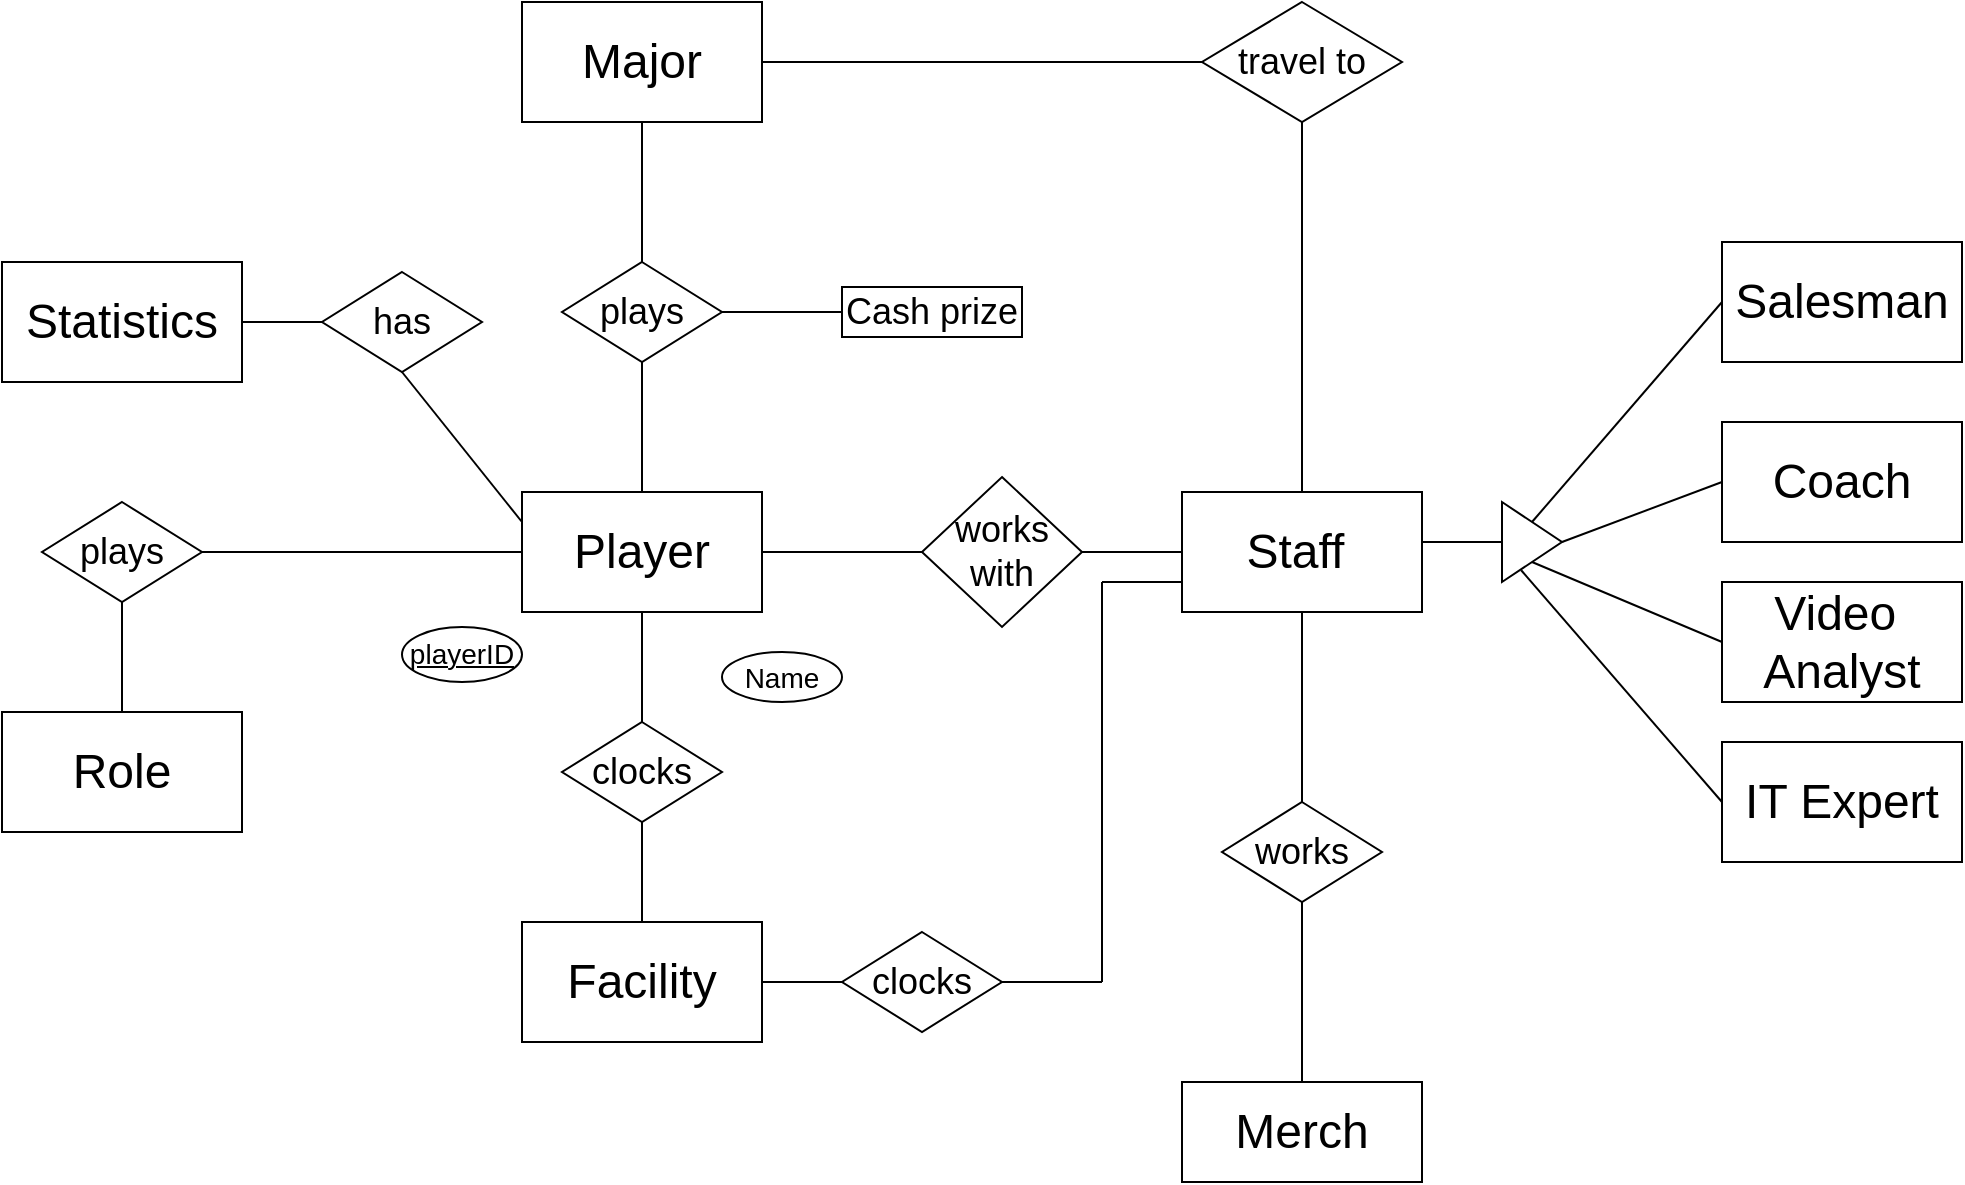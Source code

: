 <mxfile version="24.4.10" type="github">
  <diagram name="Page-1" id="mpO6CN6qQZyS7VdnXvxC">
    <mxGraphModel dx="643" dy="545" grid="1" gridSize="10" guides="1" tooltips="1" connect="1" arrows="1" fold="1" page="1" pageScale="1" pageWidth="1100" pageHeight="850" math="0" shadow="0">
      <root>
        <mxCell id="0" />
        <mxCell id="1" parent="0" />
        <mxCell id="7F4NbGWEjHwFpx8pUK05-1" value="&lt;font style=&quot;font-size: 24px;&quot;&gt;Player&lt;/font&gt;" style="rounded=0;whiteSpace=wrap;html=1;" vertex="1" parent="1">
          <mxGeometry x="310" y="365" width="120" height="60" as="geometry" />
        </mxCell>
        <mxCell id="7F4NbGWEjHwFpx8pUK05-2" value="&lt;font style=&quot;font-size: 24px;&quot;&gt;Major&lt;/font&gt;" style="rounded=0;whiteSpace=wrap;html=1;" vertex="1" parent="1">
          <mxGeometry x="310" y="120" width="120" height="60" as="geometry" />
        </mxCell>
        <mxCell id="7F4NbGWEjHwFpx8pUK05-3" value="&lt;font style=&quot;font-size: 24px;&quot;&gt;Statistics&lt;/font&gt;" style="rounded=0;whiteSpace=wrap;html=1;" vertex="1" parent="1">
          <mxGeometry x="50" y="250" width="120" height="60" as="geometry" />
        </mxCell>
        <mxCell id="7F4NbGWEjHwFpx8pUK05-4" value="&lt;font style=&quot;font-size: 24px;&quot;&gt;Facility&lt;/font&gt;" style="rounded=0;whiteSpace=wrap;html=1;" vertex="1" parent="1">
          <mxGeometry x="310" y="580" width="120" height="60" as="geometry" />
        </mxCell>
        <mxCell id="7F4NbGWEjHwFpx8pUK05-5" value="&lt;font style=&quot;font-size: 24px;&quot;&gt;Staff&amp;nbsp;&lt;/font&gt;" style="rounded=0;whiteSpace=wrap;html=1;" vertex="1" parent="1">
          <mxGeometry x="640" y="365" width="120" height="60" as="geometry" />
        </mxCell>
        <mxCell id="7F4NbGWEjHwFpx8pUK05-7" value="&lt;font style=&quot;font-size: 24px;&quot;&gt;Merch&lt;/font&gt;" style="rounded=0;whiteSpace=wrap;html=1;" vertex="1" parent="1">
          <mxGeometry x="640" y="660" width="120" height="50" as="geometry" />
        </mxCell>
        <mxCell id="7F4NbGWEjHwFpx8pUK05-8" value="&lt;font style=&quot;font-size: 24px;&quot;&gt;Salesman&lt;/font&gt;" style="rounded=0;whiteSpace=wrap;html=1;" vertex="1" parent="1">
          <mxGeometry x="910" y="240" width="120" height="60" as="geometry" />
        </mxCell>
        <mxCell id="7F4NbGWEjHwFpx8pUK05-9" value="&lt;font style=&quot;font-size: 24px;&quot;&gt;Coach&lt;/font&gt;" style="rounded=0;whiteSpace=wrap;html=1;" vertex="1" parent="1">
          <mxGeometry x="910" y="330" width="120" height="60" as="geometry" />
        </mxCell>
        <mxCell id="7F4NbGWEjHwFpx8pUK05-10" value="&lt;font style=&quot;font-size: 24px;&quot;&gt;Video&amp;nbsp;&lt;/font&gt;&lt;div&gt;&lt;font style=&quot;font-size: 24px;&quot;&gt;Analyst&lt;/font&gt;&lt;/div&gt;" style="rounded=0;whiteSpace=wrap;html=1;" vertex="1" parent="1">
          <mxGeometry x="910" y="410" width="120" height="60" as="geometry" />
        </mxCell>
        <mxCell id="7F4NbGWEjHwFpx8pUK05-11" value="&lt;font style=&quot;font-size: 24px;&quot;&gt;IT Expert&lt;/font&gt;" style="rounded=0;whiteSpace=wrap;html=1;" vertex="1" parent="1">
          <mxGeometry x="910" y="490" width="120" height="60" as="geometry" />
        </mxCell>
        <mxCell id="7F4NbGWEjHwFpx8pUK05-12" value="&lt;font style=&quot;font-size: 24px;&quot;&gt;Role&lt;/font&gt;" style="rounded=0;whiteSpace=wrap;html=1;" vertex="1" parent="1">
          <mxGeometry x="50" y="475" width="120" height="60" as="geometry" />
        </mxCell>
        <mxCell id="7F4NbGWEjHwFpx8pUK05-13" value="&lt;font style=&quot;font-size: 18px;&quot;&gt;plays&lt;/font&gt;" style="rhombus;whiteSpace=wrap;html=1;" vertex="1" parent="1">
          <mxGeometry x="330" y="250" width="80" height="50" as="geometry" />
        </mxCell>
        <mxCell id="7F4NbGWEjHwFpx8pUK05-14" value="&lt;font style=&quot;font-size: 18px;&quot;&gt;Cash prize&lt;/font&gt;" style="rounded=0;whiteSpace=wrap;html=1;" vertex="1" parent="1">
          <mxGeometry x="470" y="262.5" width="90" height="25" as="geometry" />
        </mxCell>
        <mxCell id="7F4NbGWEjHwFpx8pUK05-15" value="&lt;font style=&quot;font-size: 18px;&quot;&gt;clocks&lt;/font&gt;" style="rhombus;whiteSpace=wrap;html=1;" vertex="1" parent="1">
          <mxGeometry x="330" y="480" width="80" height="50" as="geometry" />
        </mxCell>
        <mxCell id="7F4NbGWEjHwFpx8pUK05-16" value="&lt;font style=&quot;font-size: 18px;&quot;&gt;clocks&lt;/font&gt;" style="rhombus;whiteSpace=wrap;html=1;" vertex="1" parent="1">
          <mxGeometry x="470" y="585" width="80" height="50" as="geometry" />
        </mxCell>
        <mxCell id="7F4NbGWEjHwFpx8pUK05-17" value="&lt;font style=&quot;font-size: 18px;&quot;&gt;works&lt;/font&gt;" style="rhombus;whiteSpace=wrap;html=1;" vertex="1" parent="1">
          <mxGeometry x="660" y="520" width="80" height="50" as="geometry" />
        </mxCell>
        <mxCell id="7F4NbGWEjHwFpx8pUK05-18" value="" style="triangle;whiteSpace=wrap;html=1;" vertex="1" parent="1">
          <mxGeometry x="800" y="370" width="30" height="40" as="geometry" />
        </mxCell>
        <mxCell id="7F4NbGWEjHwFpx8pUK05-19" value="&lt;font style=&quot;font-size: 18px;&quot;&gt;has&lt;/font&gt;" style="rhombus;whiteSpace=wrap;html=1;" vertex="1" parent="1">
          <mxGeometry x="210" y="255" width="80" height="50" as="geometry" />
        </mxCell>
        <mxCell id="7F4NbGWEjHwFpx8pUK05-20" value="&lt;font style=&quot;font-size: 18px;&quot;&gt;plays&lt;/font&gt;" style="rhombus;whiteSpace=wrap;html=1;" vertex="1" parent="1">
          <mxGeometry x="70" y="370" width="80" height="50" as="geometry" />
        </mxCell>
        <mxCell id="7F4NbGWEjHwFpx8pUK05-21" value="&lt;font style=&quot;font-size: 18px;&quot;&gt;travel to&lt;/font&gt;" style="rhombus;whiteSpace=wrap;html=1;" vertex="1" parent="1">
          <mxGeometry x="650" y="120" width="100" height="60" as="geometry" />
        </mxCell>
        <mxCell id="7F4NbGWEjHwFpx8pUK05-22" value="" style="endArrow=none;html=1;rounded=0;exitX=0.5;exitY=1;exitDx=0;exitDy=0;entryX=0.5;entryY=0;entryDx=0;entryDy=0;" edge="1" parent="1" source="7F4NbGWEjHwFpx8pUK05-1" target="7F4NbGWEjHwFpx8pUK05-15">
          <mxGeometry width="50" height="50" relative="1" as="geometry">
            <mxPoint x="410" y="500" as="sourcePoint" />
            <mxPoint x="460" y="450" as="targetPoint" />
          </mxGeometry>
        </mxCell>
        <mxCell id="7F4NbGWEjHwFpx8pUK05-23" value="" style="endArrow=none;html=1;rounded=0;entryX=0.5;entryY=0;entryDx=0;entryDy=0;" edge="1" parent="1" target="7F4NbGWEjHwFpx8pUK05-4">
          <mxGeometry width="50" height="50" relative="1" as="geometry">
            <mxPoint x="370" y="530" as="sourcePoint" />
            <mxPoint x="380" y="490" as="targetPoint" />
          </mxGeometry>
        </mxCell>
        <mxCell id="7F4NbGWEjHwFpx8pUK05-24" value="" style="endArrow=none;html=1;rounded=0;exitX=0;exitY=0.5;exitDx=0;exitDy=0;entryX=1;entryY=0.5;entryDx=0;entryDy=0;" edge="1" parent="1" source="7F4NbGWEjHwFpx8pUK05-1" target="7F4NbGWEjHwFpx8pUK05-20">
          <mxGeometry width="50" height="50" relative="1" as="geometry">
            <mxPoint x="390" y="445" as="sourcePoint" />
            <mxPoint x="390" y="500" as="targetPoint" />
          </mxGeometry>
        </mxCell>
        <mxCell id="7F4NbGWEjHwFpx8pUK05-25" value="" style="endArrow=none;html=1;rounded=0;exitX=0.5;exitY=1;exitDx=0;exitDy=0;entryX=0.5;entryY=0;entryDx=0;entryDy=0;" edge="1" parent="1" source="7F4NbGWEjHwFpx8pUK05-20" target="7F4NbGWEjHwFpx8pUK05-12">
          <mxGeometry width="50" height="50" relative="1" as="geometry">
            <mxPoint x="400" y="455" as="sourcePoint" />
            <mxPoint x="400" y="510" as="targetPoint" />
          </mxGeometry>
        </mxCell>
        <mxCell id="7F4NbGWEjHwFpx8pUK05-27" value="" style="endArrow=none;html=1;rounded=0;entryX=1;entryY=0.5;entryDx=0;entryDy=0;exitX=0;exitY=0.5;exitDx=0;exitDy=0;" edge="1" parent="1" source="7F4NbGWEjHwFpx8pUK05-19" target="7F4NbGWEjHwFpx8pUK05-3">
          <mxGeometry width="50" height="50" relative="1" as="geometry">
            <mxPoint x="410" y="500" as="sourcePoint" />
            <mxPoint x="460" y="450" as="targetPoint" />
          </mxGeometry>
        </mxCell>
        <mxCell id="7F4NbGWEjHwFpx8pUK05-28" value="" style="endArrow=none;html=1;rounded=0;exitX=0.5;exitY=1;exitDx=0;exitDy=0;entryX=0;entryY=0.25;entryDx=0;entryDy=0;" edge="1" parent="1" source="7F4NbGWEjHwFpx8pUK05-19" target="7F4NbGWEjHwFpx8pUK05-1">
          <mxGeometry width="50" height="50" relative="1" as="geometry">
            <mxPoint x="420" y="475" as="sourcePoint" />
            <mxPoint x="420" y="530" as="targetPoint" />
          </mxGeometry>
        </mxCell>
        <mxCell id="7F4NbGWEjHwFpx8pUK05-29" value="" style="endArrow=none;html=1;rounded=0;exitX=0.5;exitY=1;exitDx=0;exitDy=0;entryX=0.5;entryY=0;entryDx=0;entryDy=0;" edge="1" parent="1" source="7F4NbGWEjHwFpx8pUK05-13" target="7F4NbGWEjHwFpx8pUK05-1">
          <mxGeometry width="50" height="50" relative="1" as="geometry">
            <mxPoint x="430" y="485" as="sourcePoint" />
            <mxPoint x="430" y="540" as="targetPoint" />
          </mxGeometry>
        </mxCell>
        <mxCell id="7F4NbGWEjHwFpx8pUK05-30" value="" style="endArrow=none;html=1;rounded=0;exitX=0.5;exitY=1;exitDx=0;exitDy=0;entryX=0.5;entryY=0;entryDx=0;entryDy=0;" edge="1" parent="1" source="7F4NbGWEjHwFpx8pUK05-2" target="7F4NbGWEjHwFpx8pUK05-13">
          <mxGeometry width="50" height="50" relative="1" as="geometry">
            <mxPoint x="440" y="495" as="sourcePoint" />
            <mxPoint x="440" y="550" as="targetPoint" />
          </mxGeometry>
        </mxCell>
        <mxCell id="7F4NbGWEjHwFpx8pUK05-31" value="" style="endArrow=none;html=1;rounded=0;exitX=1;exitY=0.5;exitDx=0;exitDy=0;entryX=0;entryY=0.5;entryDx=0;entryDy=0;" edge="1" parent="1" source="7F4NbGWEjHwFpx8pUK05-13" target="7F4NbGWEjHwFpx8pUK05-14">
          <mxGeometry width="50" height="50" relative="1" as="geometry">
            <mxPoint x="450" y="505" as="sourcePoint" />
            <mxPoint x="450" y="560" as="targetPoint" />
          </mxGeometry>
        </mxCell>
        <mxCell id="7F4NbGWEjHwFpx8pUK05-32" value="" style="endArrow=none;html=1;rounded=0;exitX=0.5;exitY=1;exitDx=0;exitDy=0;entryX=0.5;entryY=0;entryDx=0;entryDy=0;" edge="1" parent="1" source="7F4NbGWEjHwFpx8pUK05-21" target="7F4NbGWEjHwFpx8pUK05-5">
          <mxGeometry width="50" height="50" relative="1" as="geometry">
            <mxPoint x="460" y="515" as="sourcePoint" />
            <mxPoint x="460" y="570" as="targetPoint" />
          </mxGeometry>
        </mxCell>
        <mxCell id="7F4NbGWEjHwFpx8pUK05-33" value="&lt;font style=&quot;font-size: 18px;&quot;&gt;works with&lt;/font&gt;" style="rhombus;whiteSpace=wrap;html=1;" vertex="1" parent="1">
          <mxGeometry x="510" y="357.5" width="80" height="75" as="geometry" />
        </mxCell>
        <mxCell id="7F4NbGWEjHwFpx8pUK05-34" value="" style="endArrow=none;html=1;rounded=0;exitX=1;exitY=0.5;exitDx=0;exitDy=0;entryX=0;entryY=0.5;entryDx=0;entryDy=0;" edge="1" parent="1" source="7F4NbGWEjHwFpx8pUK05-33" target="7F4NbGWEjHwFpx8pUK05-5">
          <mxGeometry width="50" height="50" relative="1" as="geometry">
            <mxPoint x="710" y="200" as="sourcePoint" />
            <mxPoint x="710" y="375" as="targetPoint" />
          </mxGeometry>
        </mxCell>
        <mxCell id="7F4NbGWEjHwFpx8pUK05-35" value="" style="endArrow=none;html=1;rounded=0;exitX=1;exitY=0.5;exitDx=0;exitDy=0;entryX=0;entryY=0.5;entryDx=0;entryDy=0;" edge="1" parent="1" source="7F4NbGWEjHwFpx8pUK05-1" target="7F4NbGWEjHwFpx8pUK05-33">
          <mxGeometry width="50" height="50" relative="1" as="geometry">
            <mxPoint x="720" y="210" as="sourcePoint" />
            <mxPoint x="720" y="385" as="targetPoint" />
          </mxGeometry>
        </mxCell>
        <mxCell id="7F4NbGWEjHwFpx8pUK05-36" value="" style="endArrow=none;html=1;rounded=0;exitX=0;exitY=0.5;exitDx=0;exitDy=0;" edge="1" parent="1" source="7F4NbGWEjHwFpx8pUK05-18">
          <mxGeometry width="50" height="50" relative="1" as="geometry">
            <mxPoint x="730" y="220" as="sourcePoint" />
            <mxPoint x="760" y="390" as="targetPoint" />
          </mxGeometry>
        </mxCell>
        <mxCell id="7F4NbGWEjHwFpx8pUK05-37" value="" style="endArrow=none;html=1;rounded=0;exitX=0;exitY=0.5;exitDx=0;exitDy=0;entryX=0.5;entryY=0;entryDx=0;entryDy=0;" edge="1" parent="1" source="7F4NbGWEjHwFpx8pUK05-8" target="7F4NbGWEjHwFpx8pUK05-18">
          <mxGeometry width="50" height="50" relative="1" as="geometry">
            <mxPoint x="740" y="230" as="sourcePoint" />
            <mxPoint x="740" y="405" as="targetPoint" />
          </mxGeometry>
        </mxCell>
        <mxCell id="7F4NbGWEjHwFpx8pUK05-38" value="" style="endArrow=none;html=1;rounded=0;exitX=0;exitY=0.5;exitDx=0;exitDy=0;" edge="1" parent="1" source="7F4NbGWEjHwFpx8pUK05-9">
          <mxGeometry width="50" height="50" relative="1" as="geometry">
            <mxPoint x="750" y="240" as="sourcePoint" />
            <mxPoint x="830" y="390" as="targetPoint" />
          </mxGeometry>
        </mxCell>
        <mxCell id="7F4NbGWEjHwFpx8pUK05-39" value="" style="endArrow=none;html=1;rounded=0;exitX=0;exitY=0.5;exitDx=0;exitDy=0;entryX=0.5;entryY=1;entryDx=0;entryDy=0;" edge="1" parent="1" source="7F4NbGWEjHwFpx8pUK05-10" target="7F4NbGWEjHwFpx8pUK05-18">
          <mxGeometry width="50" height="50" relative="1" as="geometry">
            <mxPoint x="760" y="250" as="sourcePoint" />
            <mxPoint x="760" y="425" as="targetPoint" />
          </mxGeometry>
        </mxCell>
        <mxCell id="7F4NbGWEjHwFpx8pUK05-40" value="" style="endArrow=none;html=1;rounded=0;entryX=0;entryY=0.5;entryDx=0;entryDy=0;exitX=0.32;exitY=0.853;exitDx=0;exitDy=0;exitPerimeter=0;" edge="1" parent="1" source="7F4NbGWEjHwFpx8pUK05-18" target="7F4NbGWEjHwFpx8pUK05-11">
          <mxGeometry width="50" height="50" relative="1" as="geometry">
            <mxPoint x="810" y="400" as="sourcePoint" />
            <mxPoint x="770" y="435" as="targetPoint" />
          </mxGeometry>
        </mxCell>
        <mxCell id="7F4NbGWEjHwFpx8pUK05-41" value="" style="endArrow=none;html=1;rounded=0;exitX=1;exitY=0.5;exitDx=0;exitDy=0;entryX=0;entryY=0.5;entryDx=0;entryDy=0;" edge="1" parent="1" source="7F4NbGWEjHwFpx8pUK05-4" target="7F4NbGWEjHwFpx8pUK05-16">
          <mxGeometry width="50" height="50" relative="1" as="geometry">
            <mxPoint x="780" y="270" as="sourcePoint" />
            <mxPoint x="780" y="445" as="targetPoint" />
          </mxGeometry>
        </mxCell>
        <mxCell id="7F4NbGWEjHwFpx8pUK05-42" value="" style="endArrow=none;html=1;rounded=0;entryX=1;entryY=0.5;entryDx=0;entryDy=0;" edge="1" parent="1" target="7F4NbGWEjHwFpx8pUK05-16">
          <mxGeometry width="50" height="50" relative="1" as="geometry">
            <mxPoint x="600" y="610" as="sourcePoint" />
            <mxPoint x="790" y="455" as="targetPoint" />
          </mxGeometry>
        </mxCell>
        <mxCell id="7F4NbGWEjHwFpx8pUK05-43" value="" style="endArrow=none;html=1;rounded=0;" edge="1" parent="1">
          <mxGeometry width="50" height="50" relative="1" as="geometry">
            <mxPoint x="600" y="410" as="sourcePoint" />
            <mxPoint x="600" y="610" as="targetPoint" />
          </mxGeometry>
        </mxCell>
        <mxCell id="7F4NbGWEjHwFpx8pUK05-44" value="" style="endArrow=none;html=1;rounded=0;entryX=0;entryY=0.75;entryDx=0;entryDy=0;" edge="1" parent="1" target="7F4NbGWEjHwFpx8pUK05-5">
          <mxGeometry width="50" height="50" relative="1" as="geometry">
            <mxPoint x="600" y="410" as="sourcePoint" />
            <mxPoint x="810" y="475" as="targetPoint" />
          </mxGeometry>
        </mxCell>
        <mxCell id="7F4NbGWEjHwFpx8pUK05-45" value="" style="endArrow=none;html=1;rounded=0;entryX=0.5;entryY=1;entryDx=0;entryDy=0;" edge="1" parent="1" source="7F4NbGWEjHwFpx8pUK05-17" target="7F4NbGWEjHwFpx8pUK05-5">
          <mxGeometry width="50" height="50" relative="1" as="geometry">
            <mxPoint x="580" y="500" as="sourcePoint" />
            <mxPoint x="630" y="450" as="targetPoint" />
          </mxGeometry>
        </mxCell>
        <mxCell id="7F4NbGWEjHwFpx8pUK05-46" value="" style="endArrow=none;html=1;rounded=0;exitX=0.5;exitY=1;exitDx=0;exitDy=0;entryX=0.5;entryY=0;entryDx=0;entryDy=0;" edge="1" parent="1" source="7F4NbGWEjHwFpx8pUK05-17" target="7F4NbGWEjHwFpx8pUK05-7">
          <mxGeometry width="50" height="50" relative="1" as="geometry">
            <mxPoint x="820" y="310" as="sourcePoint" />
            <mxPoint x="820" y="485" as="targetPoint" />
          </mxGeometry>
        </mxCell>
        <mxCell id="7F4NbGWEjHwFpx8pUK05-47" value="" style="endArrow=none;html=1;rounded=0;exitX=0;exitY=0.5;exitDx=0;exitDy=0;entryX=1;entryY=0.5;entryDx=0;entryDy=0;" edge="1" parent="1" source="7F4NbGWEjHwFpx8pUK05-21" target="7F4NbGWEjHwFpx8pUK05-2">
          <mxGeometry width="50" height="50" relative="1" as="geometry">
            <mxPoint x="710" y="200" as="sourcePoint" />
            <mxPoint x="710" y="375" as="targetPoint" />
          </mxGeometry>
        </mxCell>
        <mxCell id="7F4NbGWEjHwFpx8pUK05-48" value="&lt;u&gt;&lt;font style=&quot;font-size: 14px;&quot;&gt;playerID&lt;/font&gt;&lt;/u&gt;" style="ellipse;whiteSpace=wrap;html=1;" vertex="1" parent="1">
          <mxGeometry x="250" y="432.5" width="60" height="27.5" as="geometry" />
        </mxCell>
        <mxCell id="7F4NbGWEjHwFpx8pUK05-49" value="&lt;font style=&quot;font-size: 14px;&quot;&gt;Name&lt;/font&gt;" style="ellipse;whiteSpace=wrap;html=1;" vertex="1" parent="1">
          <mxGeometry x="410" y="445" width="60" height="25" as="geometry" />
        </mxCell>
      </root>
    </mxGraphModel>
  </diagram>
</mxfile>
